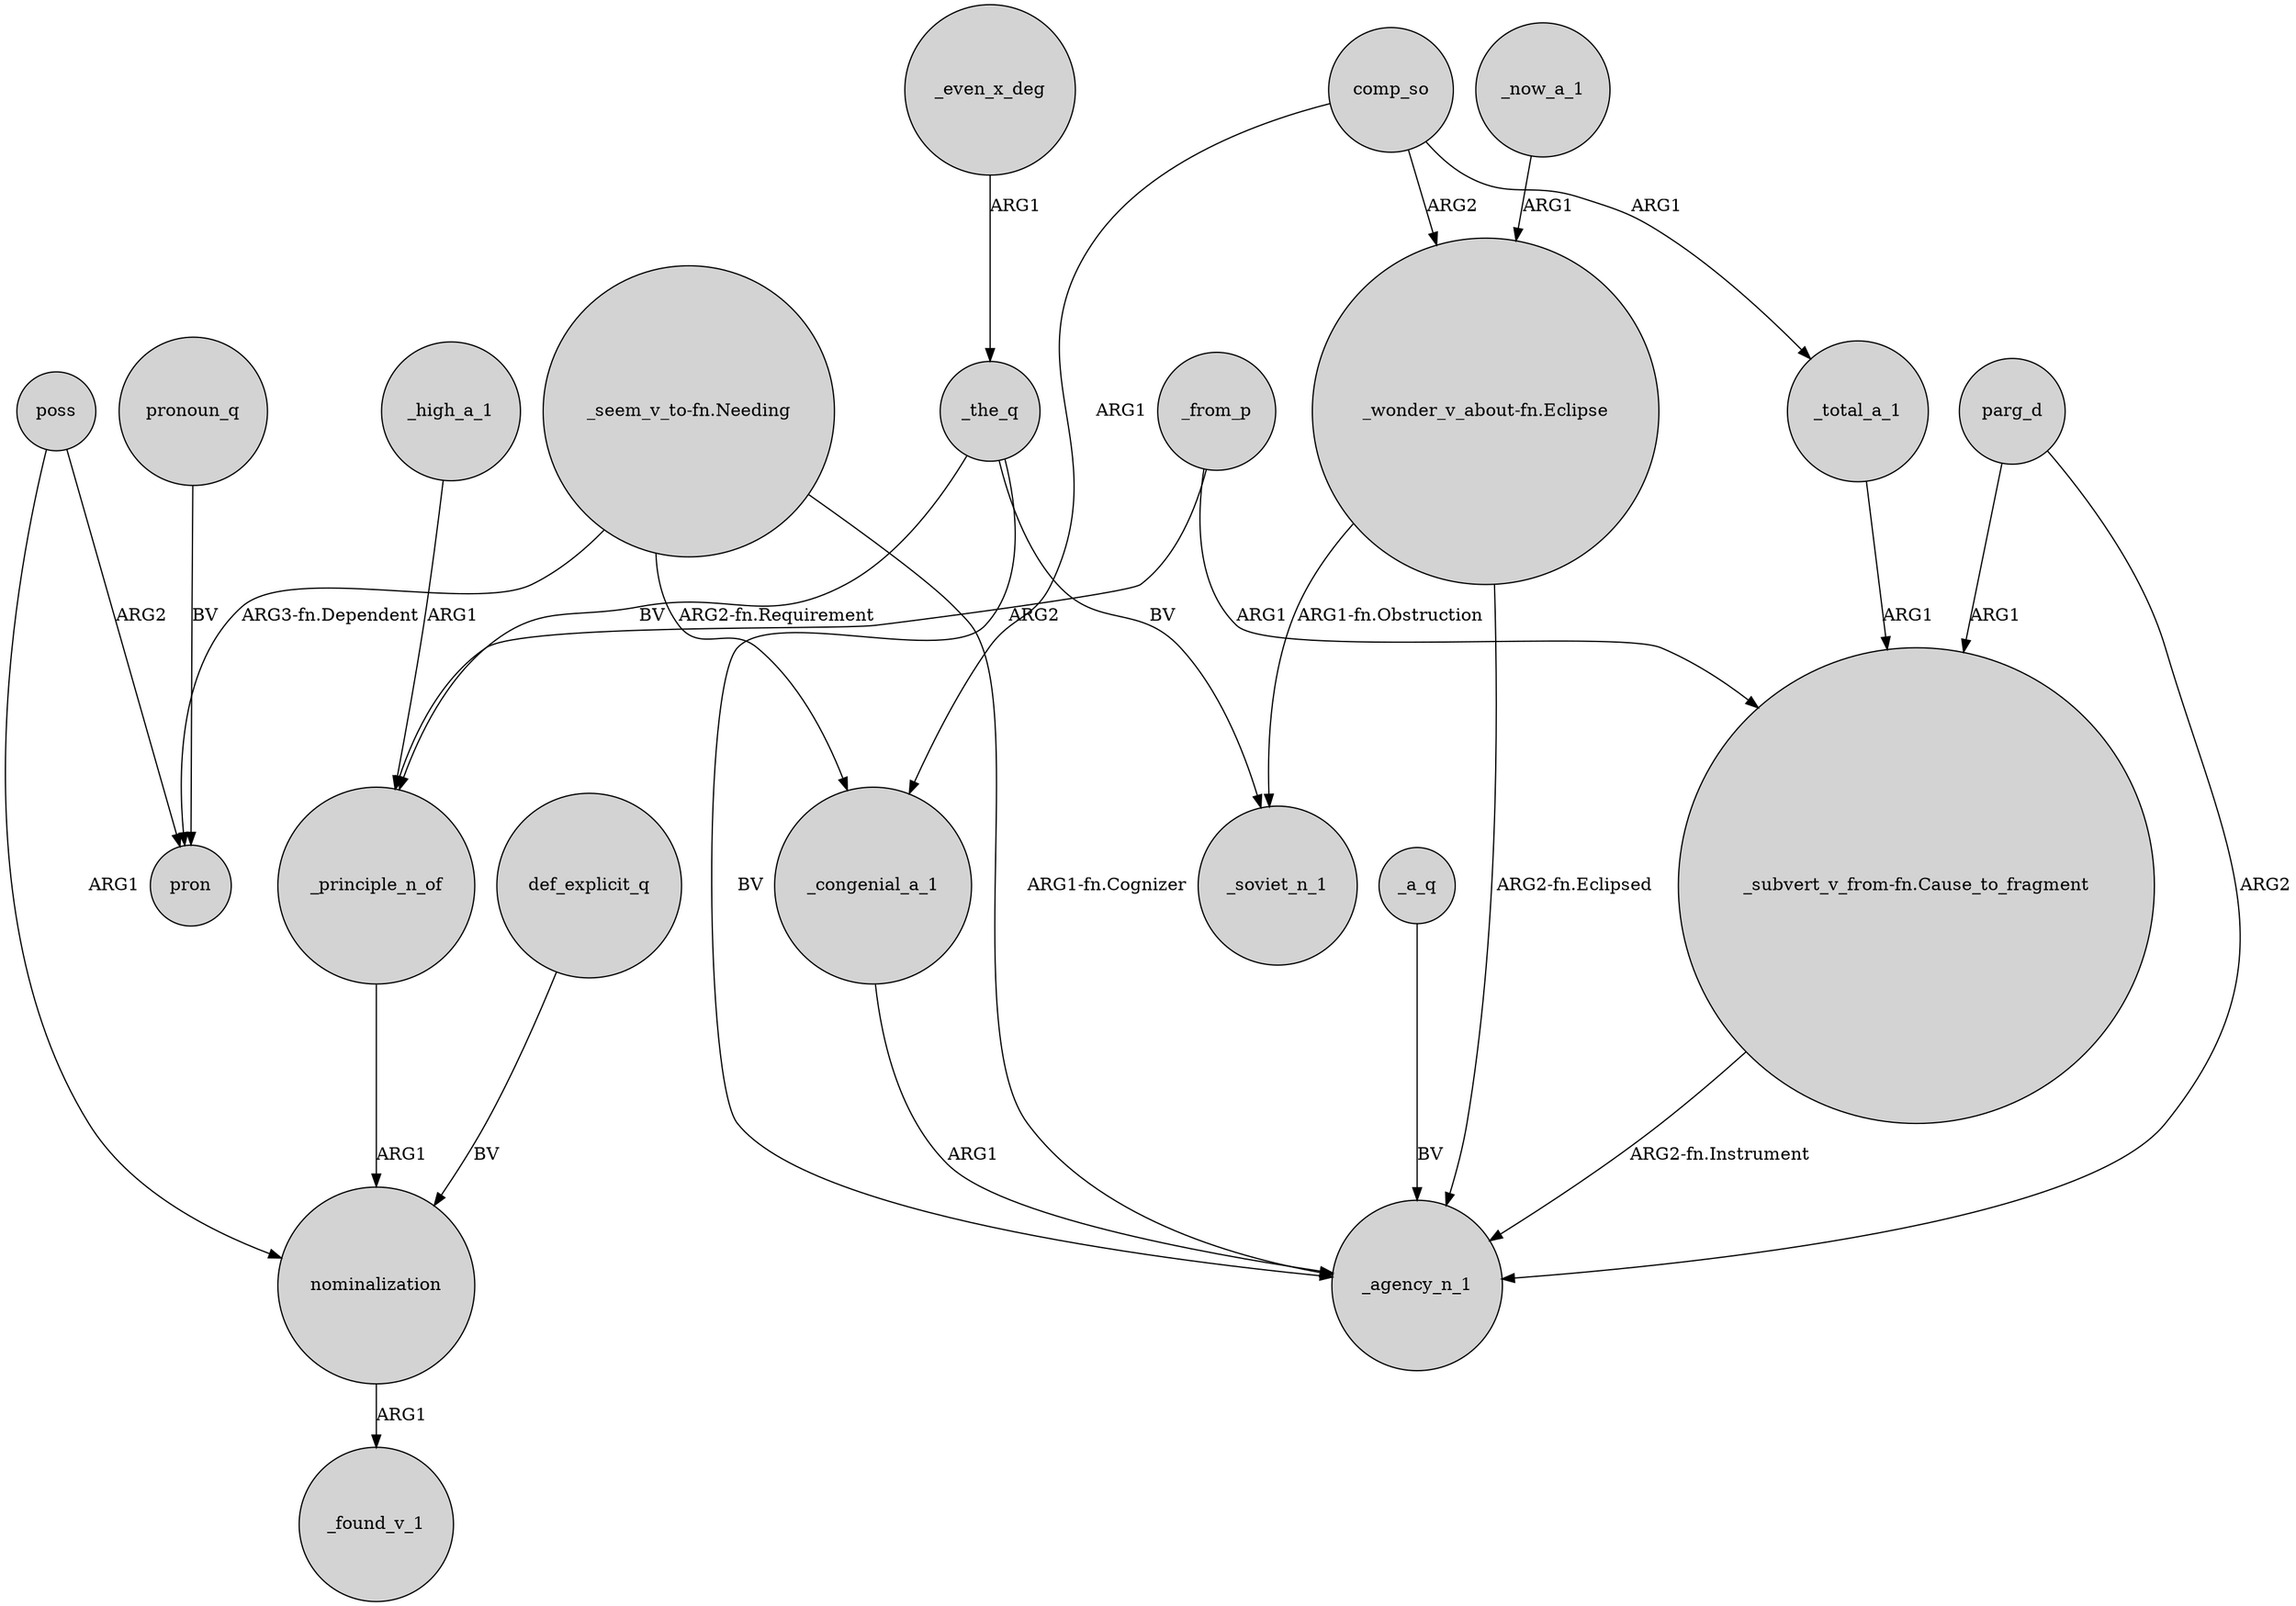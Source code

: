digraph {
	node [shape=circle style=filled]
	"_seem_v_to-fn.Needing" -> _agency_n_1 [label="ARG1-fn.Cognizer"]
	nominalization -> _found_v_1 [label=ARG1]
	comp_so -> "_wonder_v_about-fn.Eclipse" [label=ARG2]
	parg_d -> _agency_n_1 [label=ARG2]
	_from_p -> _principle_n_of [label=ARG2]
	_the_q -> _agency_n_1 [label=BV]
	"_wonder_v_about-fn.Eclipse" -> _soviet_n_1 [label="ARG1-fn.Obstruction"]
	_congenial_a_1 -> _agency_n_1 [label=ARG1]
	_the_q -> _principle_n_of [label=BV]
	poss -> nominalization [label=ARG1]
	_principle_n_of -> nominalization [label=ARG1]
	"_wonder_v_about-fn.Eclipse" -> _agency_n_1 [label="ARG2-fn.Eclipsed"]
	"_seem_v_to-fn.Needing" -> _congenial_a_1 [label="ARG2-fn.Requirement"]
	_total_a_1 -> "_subvert_v_from-fn.Cause_to_fragment" [label=ARG1]
	pronoun_q -> pron [label=BV]
	_a_q -> _agency_n_1 [label=BV]
	parg_d -> "_subvert_v_from-fn.Cause_to_fragment" [label=ARG1]
	poss -> pron [label=ARG2]
	"_subvert_v_from-fn.Cause_to_fragment" -> _agency_n_1 [label="ARG2-fn.Instrument"]
	_the_q -> _soviet_n_1 [label=BV]
	"_seem_v_to-fn.Needing" -> pron [label="ARG3-fn.Dependent"]
	def_explicit_q -> nominalization [label=BV]
	_even_x_deg -> _the_q [label=ARG1]
	_now_a_1 -> "_wonder_v_about-fn.Eclipse" [label=ARG1]
	comp_so -> _congenial_a_1 [label=ARG1]
	_from_p -> "_subvert_v_from-fn.Cause_to_fragment" [label=ARG1]
	comp_so -> _total_a_1 [label=ARG1]
	_high_a_1 -> _principle_n_of [label=ARG1]
}
